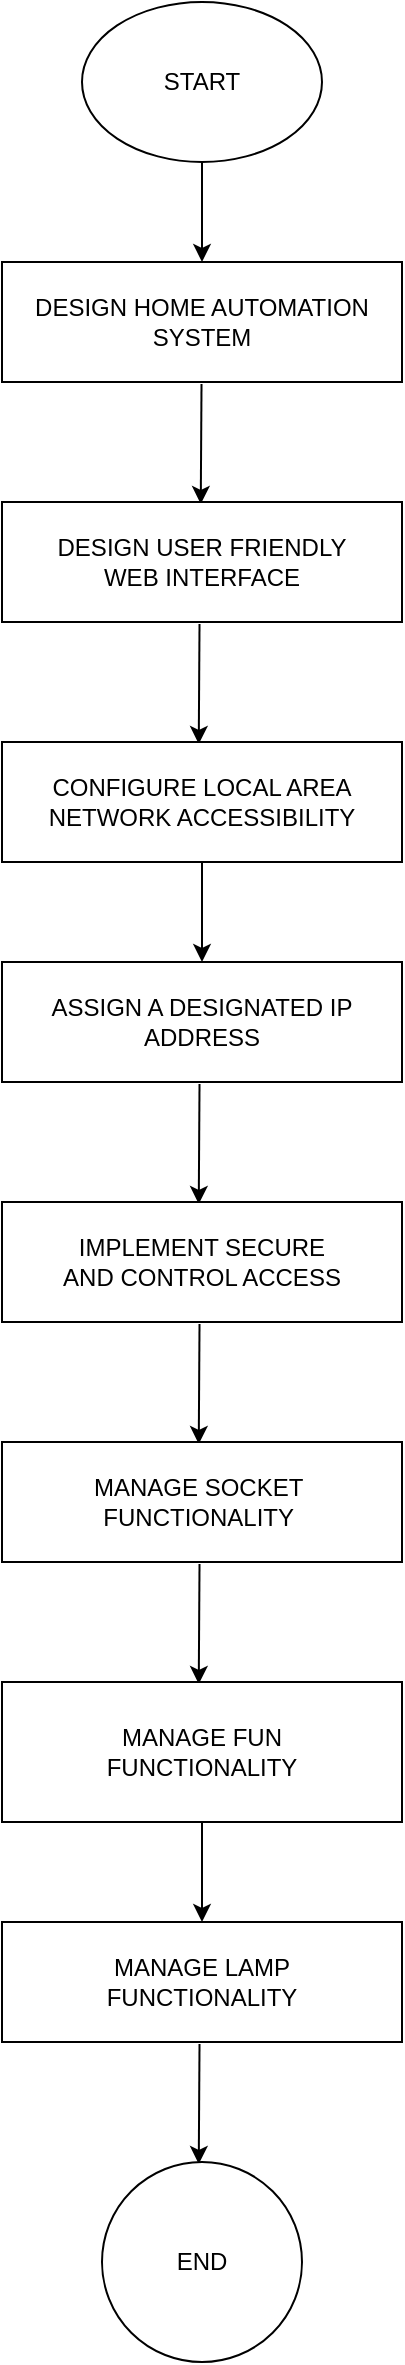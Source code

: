 <mxfile version="26.1.0">
  <diagram id="C5RBs43oDa-KdzZeNtuy" name="Page-1">
    <mxGraphModel dx="1059" dy="615" grid="1" gridSize="10" guides="1" tooltips="1" connect="1" arrows="1" fold="1" page="1" pageScale="1" pageWidth="827" pageHeight="1169" math="0" shadow="0">
      <root>
        <mxCell id="WIyWlLk6GJQsqaUBKTNV-0" />
        <mxCell id="WIyWlLk6GJQsqaUBKTNV-1" parent="WIyWlLk6GJQsqaUBKTNV-0" />
        <mxCell id="duVT5KgA2RdBnG-5FGmT-0" value="&lt;div&gt;START&lt;/div&gt;" style="ellipse;whiteSpace=wrap;html=1;" vertex="1" parent="WIyWlLk6GJQsqaUBKTNV-1">
          <mxGeometry x="160" y="40" width="120" height="80" as="geometry" />
        </mxCell>
        <mxCell id="duVT5KgA2RdBnG-5FGmT-2" value="&lt;div&gt;DESIGN HOME AUTOMATION&lt;/div&gt;&lt;div&gt;SYSTEM&lt;br&gt;&lt;/div&gt;" style="rounded=0;whiteSpace=wrap;html=1;" vertex="1" parent="WIyWlLk6GJQsqaUBKTNV-1">
          <mxGeometry x="120" y="170" width="200" height="60" as="geometry" />
        </mxCell>
        <mxCell id="duVT5KgA2RdBnG-5FGmT-4" value="" style="endArrow=classic;html=1;rounded=0;" edge="1" parent="WIyWlLk6GJQsqaUBKTNV-1">
          <mxGeometry width="50" height="50" relative="1" as="geometry">
            <mxPoint x="219.76" y="231" as="sourcePoint" />
            <mxPoint x="219.38" y="291" as="targetPoint" />
          </mxGeometry>
        </mxCell>
        <mxCell id="duVT5KgA2RdBnG-5FGmT-5" value="&lt;div&gt;DESIGN USER FRIENDLY&lt;/div&gt;&lt;div&gt;WEB INTERFACE&lt;br&gt;&lt;/div&gt;" style="rounded=0;whiteSpace=wrap;html=1;" vertex="1" parent="WIyWlLk6GJQsqaUBKTNV-1">
          <mxGeometry x="120" y="290" width="200" height="60" as="geometry" />
        </mxCell>
        <mxCell id="duVT5KgA2RdBnG-5FGmT-6" value="" style="endArrow=classic;html=1;rounded=0;" edge="1" parent="WIyWlLk6GJQsqaUBKTNV-1">
          <mxGeometry width="50" height="50" relative="1" as="geometry">
            <mxPoint x="218.76" y="351" as="sourcePoint" />
            <mxPoint x="218.38" y="411" as="targetPoint" />
          </mxGeometry>
        </mxCell>
        <mxCell id="duVT5KgA2RdBnG-5FGmT-24" value="" style="edgeStyle=orthogonalEdgeStyle;rounded=0;orthogonalLoop=1;jettySize=auto;html=1;" edge="1" parent="WIyWlLk6GJQsqaUBKTNV-1" source="duVT5KgA2RdBnG-5FGmT-9" target="duVT5KgA2RdBnG-5FGmT-11">
          <mxGeometry relative="1" as="geometry" />
        </mxCell>
        <mxCell id="duVT5KgA2RdBnG-5FGmT-9" value="&lt;div&gt;CONFIGURE LOCAL AREA &lt;br&gt;&lt;/div&gt;&lt;div&gt;NETWORK ACCESSIBILITY&lt;/div&gt;" style="rounded=0;whiteSpace=wrap;html=1;" vertex="1" parent="WIyWlLk6GJQsqaUBKTNV-1">
          <mxGeometry x="120" y="410" width="200" height="60" as="geometry" />
        </mxCell>
        <mxCell id="duVT5KgA2RdBnG-5FGmT-11" value="&lt;div&gt;ASSIGN A DESIGNATED IP&lt;/div&gt;&lt;div&gt;ADDRESS&lt;br&gt;&lt;/div&gt;" style="rounded=0;whiteSpace=wrap;html=1;" vertex="1" parent="WIyWlLk6GJQsqaUBKTNV-1">
          <mxGeometry x="120" y="520" width="200" height="60" as="geometry" />
        </mxCell>
        <mxCell id="duVT5KgA2RdBnG-5FGmT-12" value="" style="endArrow=classic;html=1;rounded=0;" edge="1" parent="WIyWlLk6GJQsqaUBKTNV-1">
          <mxGeometry width="50" height="50" relative="1" as="geometry">
            <mxPoint x="218.76" y="581" as="sourcePoint" />
            <mxPoint x="218.38" y="641" as="targetPoint" />
          </mxGeometry>
        </mxCell>
        <mxCell id="duVT5KgA2RdBnG-5FGmT-13" value="&lt;div&gt;IMPLEMENT SECURE&lt;/div&gt;&lt;div&gt;AND CONTROL ACCESS&lt;br&gt;&lt;/div&gt;" style="rounded=0;whiteSpace=wrap;html=1;" vertex="1" parent="WIyWlLk6GJQsqaUBKTNV-1">
          <mxGeometry x="120" y="640" width="200" height="60" as="geometry" />
        </mxCell>
        <mxCell id="duVT5KgA2RdBnG-5FGmT-14" value="" style="endArrow=classic;html=1;rounded=0;" edge="1" parent="WIyWlLk6GJQsqaUBKTNV-1">
          <mxGeometry width="50" height="50" relative="1" as="geometry">
            <mxPoint x="218.76" y="701" as="sourcePoint" />
            <mxPoint x="218.38" y="761" as="targetPoint" />
          </mxGeometry>
        </mxCell>
        <mxCell id="duVT5KgA2RdBnG-5FGmT-15" value="&lt;div&gt;MANAGE SOCKET&amp;nbsp;&lt;/div&gt;&lt;div&gt;FUNCTIONALITY&amp;nbsp; &lt;/div&gt;" style="rounded=0;whiteSpace=wrap;html=1;" vertex="1" parent="WIyWlLk6GJQsqaUBKTNV-1">
          <mxGeometry x="120" y="760" width="200" height="60" as="geometry" />
        </mxCell>
        <mxCell id="duVT5KgA2RdBnG-5FGmT-16" value="" style="endArrow=classic;html=1;rounded=0;" edge="1" parent="WIyWlLk6GJQsqaUBKTNV-1">
          <mxGeometry width="50" height="50" relative="1" as="geometry">
            <mxPoint x="218.76" y="821" as="sourcePoint" />
            <mxPoint x="218.38" y="881" as="targetPoint" />
          </mxGeometry>
        </mxCell>
        <mxCell id="duVT5KgA2RdBnG-5FGmT-26" style="edgeStyle=orthogonalEdgeStyle;rounded=0;orthogonalLoop=1;jettySize=auto;html=1;exitX=0.5;exitY=1;exitDx=0;exitDy=0;entryX=0.5;entryY=0;entryDx=0;entryDy=0;" edge="1" parent="WIyWlLk6GJQsqaUBKTNV-1" source="duVT5KgA2RdBnG-5FGmT-17" target="duVT5KgA2RdBnG-5FGmT-19">
          <mxGeometry relative="1" as="geometry">
            <mxPoint x="219.667" y="960" as="targetPoint" />
          </mxGeometry>
        </mxCell>
        <mxCell id="duVT5KgA2RdBnG-5FGmT-17" value="&lt;div&gt;MANAGE FUN &lt;br&gt;&lt;/div&gt;&lt;div&gt;FUNCTIONALITY&lt;br&gt;&lt;/div&gt;" style="rounded=0;whiteSpace=wrap;html=1;" vertex="1" parent="WIyWlLk6GJQsqaUBKTNV-1">
          <mxGeometry x="120" y="880" width="200" height="70" as="geometry" />
        </mxCell>
        <mxCell id="duVT5KgA2RdBnG-5FGmT-19" value="&lt;div&gt;MANAGE LAMP &lt;br&gt;&lt;/div&gt;&lt;div&gt;FUNCTIONALITY&lt;br&gt;&lt;/div&gt;" style="rounded=0;whiteSpace=wrap;html=1;" vertex="1" parent="WIyWlLk6GJQsqaUBKTNV-1">
          <mxGeometry x="120" y="1000" width="200" height="60" as="geometry" />
        </mxCell>
        <mxCell id="duVT5KgA2RdBnG-5FGmT-20" value="" style="endArrow=classic;html=1;rounded=0;" edge="1" parent="WIyWlLk6GJQsqaUBKTNV-1">
          <mxGeometry width="50" height="50" relative="1" as="geometry">
            <mxPoint x="218.76" y="1061" as="sourcePoint" />
            <mxPoint x="218.38" y="1121" as="targetPoint" />
          </mxGeometry>
        </mxCell>
        <mxCell id="duVT5KgA2RdBnG-5FGmT-23" value="" style="endArrow=classic;html=1;rounded=0;entryX=0.5;entryY=0;entryDx=0;entryDy=0;exitX=0.5;exitY=1;exitDx=0;exitDy=0;" edge="1" parent="WIyWlLk6GJQsqaUBKTNV-1" source="duVT5KgA2RdBnG-5FGmT-0" target="duVT5KgA2RdBnG-5FGmT-2">
          <mxGeometry width="50" height="50" relative="1" as="geometry">
            <mxPoint x="195" y="141" as="sourcePoint" />
            <mxPoint x="245" y="130" as="targetPoint" />
          </mxGeometry>
        </mxCell>
        <mxCell id="duVT5KgA2RdBnG-5FGmT-30" value="END" style="ellipse;whiteSpace=wrap;html=1;aspect=fixed;" vertex="1" parent="WIyWlLk6GJQsqaUBKTNV-1">
          <mxGeometry x="170" y="1120" width="100" height="100" as="geometry" />
        </mxCell>
      </root>
    </mxGraphModel>
  </diagram>
</mxfile>

